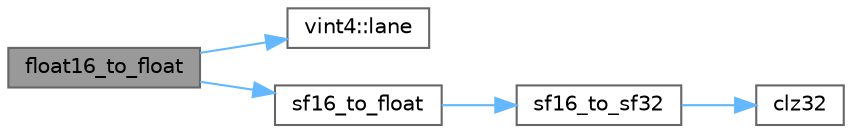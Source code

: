 digraph "float16_to_float"
{
 // LATEX_PDF_SIZE
  bgcolor="transparent";
  edge [fontname=Helvetica,fontsize=10,labelfontname=Helvetica,labelfontsize=10];
  node [fontname=Helvetica,fontsize=10,shape=box,height=0.2,width=0.4];
  rankdir="LR";
  Node1 [id="Node000001",label="float16_to_float",height=0.2,width=0.4,color="gray40", fillcolor="grey60", style="filled", fontcolor="black",tooltip="Return a float value for a float16 vector."];
  Node1 -> Node2 [id="edge5_Node000001_Node000002",color="steelblue1",style="solid",tooltip=" "];
  Node2 [id="Node000002",label="vint4::lane",height=0.2,width=0.4,color="grey40", fillcolor="white", style="filled",URL="$structvint4.html#a01e3f7debf73dc6c757fa36d585c9d17",tooltip="Get the scalar from a single lane."];
  Node1 -> Node3 [id="edge6_Node000001_Node000003",color="steelblue1",style="solid",tooltip=" "];
  Node3 [id="Node000003",label="sf16_to_float",height=0.2,width=0.4,color="grey40", fillcolor="white", style="filled",URL="$astcenc__mathlib__softfloat_8cpp.html#ad8dc065aa7430de946add238f7279ad3",tooltip=" "];
  Node3 -> Node4 [id="edge7_Node000003_Node000004",color="steelblue1",style="solid",tooltip=" "];
  Node4 [id="Node000004",label="sf16_to_sf32",height=0.2,width=0.4,color="grey40", fillcolor="white", style="filled",URL="$astcenc__mathlib__softfloat_8cpp.html#a37ae551373be99b9c70465fe17c44cb5",tooltip=" "];
  Node4 -> Node5 [id="edge8_Node000004_Node000005",color="steelblue1",style="solid",tooltip=" "];
  Node5 [id="Node000005",label="clz32",height=0.2,width=0.4,color="grey40", fillcolor="white", style="filled",URL="$astcenc__mathlib__softfloat_8cpp.html#a04e345d938953a60961cf7125b9dec35",tooltip=" "];
}
